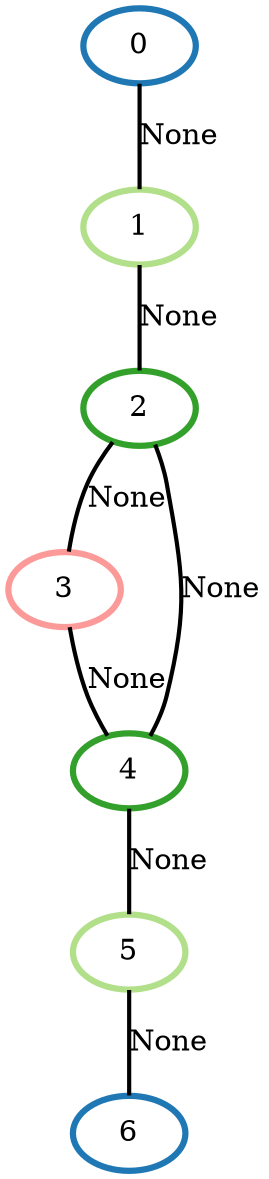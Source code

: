 graph G {
    0 [penwidth=3,label="0",color=2, colorscheme=paired12]
    1 [penwidth=3,label="1",color=3, colorscheme=paired12]
    2 [penwidth=3,label="2",color=4, colorscheme=paired12]
    3 [penwidth=3,label="3",color=5, colorscheme=paired12]
    4 [penwidth=3,label="4",color=4, colorscheme=paired12]
    5 [penwidth=3,label="5",color=3, colorscheme=paired12]
    6 [penwidth=3,label="6",color=2, colorscheme=paired12]

    0--1 [penwidth=2,label="None"]
    1--2 [penwidth=2,label="None"]
    2--3 [penwidth=2,label="None"]
    3--4 [penwidth=2,label="None"]
    2--4 [penwidth=2,label="None"]
    4--5 [penwidth=2,label="None"]
    5--6 [penwidth=2,label="None"]
}